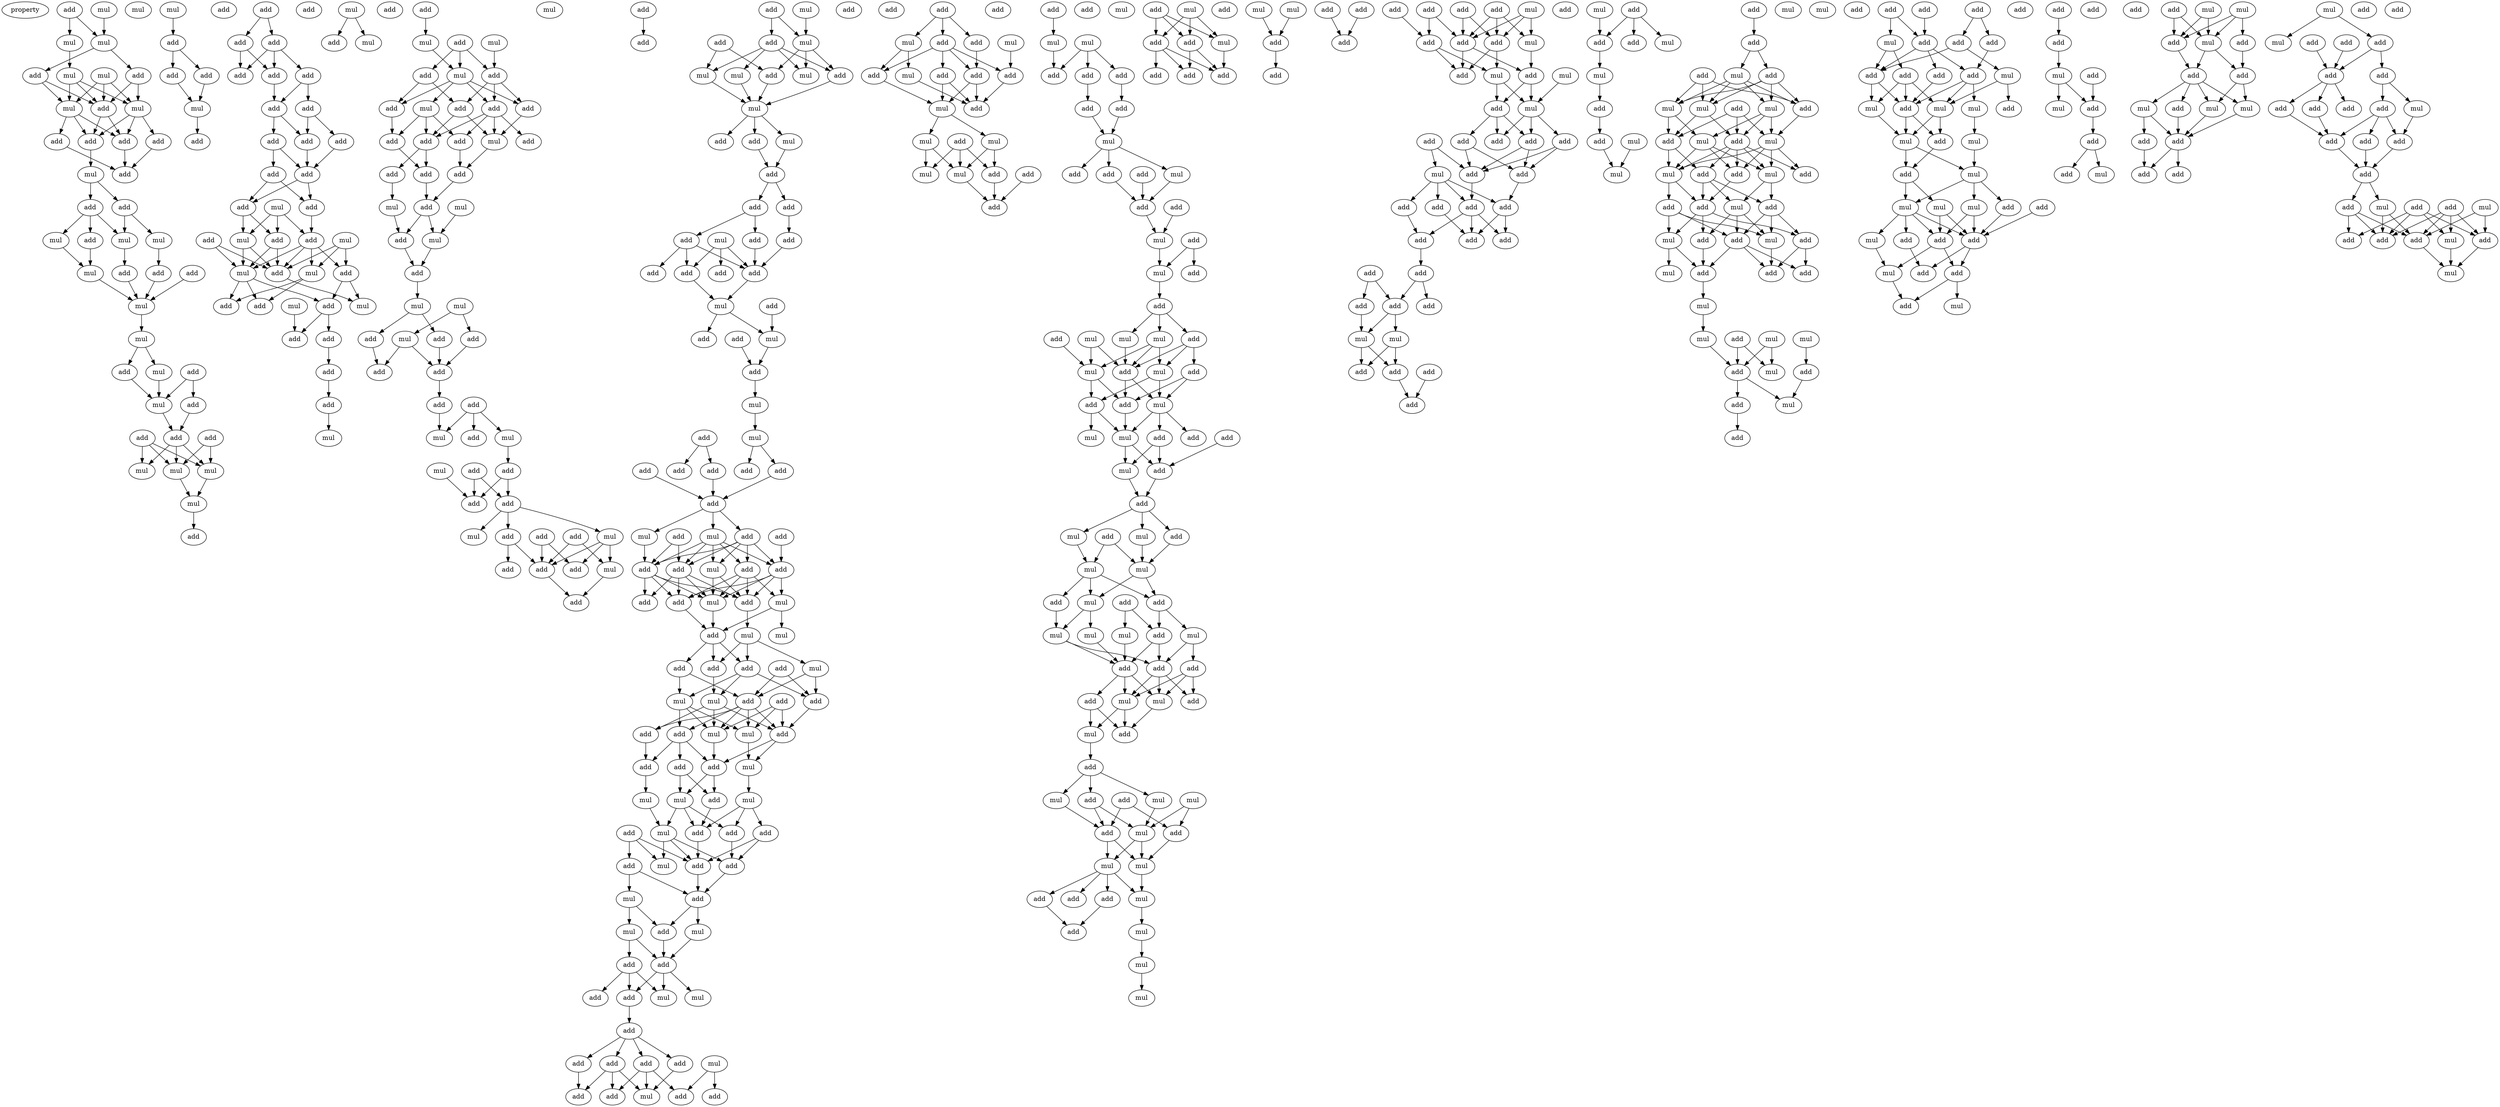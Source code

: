 digraph {
    node [fontcolor=black]
    property [mul=2,lf=1.5]
    0 [ label = mul ];
    1 [ label = add ];
    2 [ label = mul ];
    3 [ label = mul ];
    4 [ label = mul ];
    5 [ label = add ];
    6 [ label = add ];
    7 [ label = mul ];
    8 [ label = mul ];
    9 [ label = mul ];
    10 [ label = add ];
    11 [ label = add ];
    12 [ label = add ];
    13 [ label = add ];
    14 [ label = add ];
    15 [ label = add ];
    16 [ label = mul ];
    17 [ label = add ];
    18 [ label = add ];
    19 [ label = mul ];
    20 [ label = mul ];
    21 [ label = mul ];
    22 [ label = add ];
    23 [ label = mul ];
    24 [ label = add ];
    25 [ label = add ];
    26 [ label = add ];
    27 [ label = mul ];
    28 [ label = mul ];
    29 [ label = add ];
    30 [ label = add ];
    31 [ label = mul ];
    32 [ label = mul ];
    33 [ label = mul ];
    34 [ label = add ];
    35 [ label = add ];
    36 [ label = add ];
    37 [ label = add ];
    38 [ label = mul ];
    39 [ label = mul ];
    40 [ label = mul ];
    41 [ label = mul ];
    42 [ label = add ];
    43 [ label = mul ];
    44 [ label = add ];
    45 [ label = add ];
    46 [ label = add ];
    47 [ label = mul ];
    48 [ label = add ];
    49 [ label = add ];
    50 [ label = add ];
    51 [ label = add ];
    52 [ label = add ];
    53 [ label = add ];
    54 [ label = add ];
    55 [ label = add ];
    56 [ label = add ];
    57 [ label = add ];
    58 [ label = add ];
    59 [ label = add ];
    60 [ label = add ];
    61 [ label = add ];
    62 [ label = add ];
    63 [ label = add ];
    64 [ label = mul ];
    65 [ label = add ];
    66 [ label = add ];
    67 [ label = mul ];
    68 [ label = add ];
    69 [ label = add ];
    70 [ label = add ];
    71 [ label = mul ];
    72 [ label = add ];
    73 [ label = add ];
    74 [ label = mul ];
    75 [ label = mul ];
    76 [ label = add ];
    77 [ label = add ];
    78 [ label = mul ];
    79 [ label = add ];
    80 [ label = mul ];
    81 [ label = add ];
    82 [ label = add ];
    83 [ label = add ];
    84 [ label = mul ];
    85 [ label = add ];
    86 [ label = add ];
    87 [ label = add ];
    88 [ label = mul ];
    89 [ label = mul ];
    90 [ label = add ];
    91 [ label = add ];
    92 [ label = mul ];
    93 [ label = mul ];
    94 [ label = add ];
    95 [ label = add ];
    96 [ label = mul ];
    97 [ label = add ];
    98 [ label = add ];
    99 [ label = add ];
    100 [ label = add ];
    101 [ label = mul ];
    102 [ label = add ];
    103 [ label = add ];
    104 [ label = add ];
    105 [ label = add ];
    106 [ label = mul ];
    107 [ label = add ];
    108 [ label = add ];
    109 [ label = add ];
    110 [ label = add ];
    111 [ label = mul ];
    112 [ label = mul ];
    113 [ label = add ];
    114 [ label = mul ];
    115 [ label = add ];
    116 [ label = mul ];
    117 [ label = mul ];
    118 [ label = add ];
    119 [ label = add ];
    120 [ label = add ];
    121 [ label = mul ];
    122 [ label = add ];
    123 [ label = add ];
    124 [ label = add ];
    125 [ label = add ];
    126 [ label = mul ];
    127 [ label = mul ];
    128 [ label = add ];
    129 [ label = add ];
    130 [ label = mul ];
    131 [ label = add ];
    132 [ label = add ];
    133 [ label = add ];
    134 [ label = add ];
    135 [ label = add ];
    136 [ label = mul ];
    137 [ label = mul ];
    138 [ label = add ];
    139 [ label = add ];
    140 [ label = add ];
    141 [ label = mul ];
    142 [ label = mul ];
    143 [ label = add ];
    144 [ label = add ];
    145 [ label = add ];
    146 [ label = add ];
    147 [ label = mul ];
    148 [ label = add ];
    149 [ label = add ];
    150 [ label = add ];
    151 [ label = mul ];
    152 [ label = add ];
    153 [ label = add ];
    154 [ label = mul ];
    155 [ label = mul ];
    156 [ label = mul ];
    157 [ label = mul ];
    158 [ label = add ];
    159 [ label = add ];
    160 [ label = add ];
    161 [ label = add ];
    162 [ label = mul ];
    163 [ label = add ];
    164 [ label = add ];
    165 [ label = add ];
    166 [ label = add ];
    167 [ label = mul ];
    168 [ label = add ];
    169 [ label = add ];
    170 [ label = add ];
    171 [ label = add ];
    172 [ label = add ];
    173 [ label = add ];
    174 [ label = add ];
    175 [ label = mul ];
    176 [ label = add ];
    177 [ label = add ];
    178 [ label = mul ];
    179 [ label = add ];
    180 [ label = mul ];
    181 [ label = mul ];
    182 [ label = add ];
    183 [ label = add ];
    184 [ label = add ];
    185 [ label = add ];
    186 [ label = add ];
    187 [ label = add ];
    188 [ label = add ];
    189 [ label = mul ];
    190 [ label = add ];
    191 [ label = add ];
    192 [ label = mul ];
    193 [ label = add ];
    194 [ label = add ];
    195 [ label = add ];
    196 [ label = add ];
    197 [ label = add ];
    198 [ label = mul ];
    199 [ label = add ];
    200 [ label = add ];
    201 [ label = mul ];
    202 [ label = mul ];
    203 [ label = add ];
    204 [ label = mul ];
    205 [ label = mul ];
    206 [ label = add ];
    207 [ label = mul ];
    208 [ label = add ];
    209 [ label = add ];
    210 [ label = add ];
    211 [ label = add ];
    212 [ label = add ];
    213 [ label = mul ];
    214 [ label = add ];
    215 [ label = add ];
    216 [ label = mul ];
    217 [ label = mul ];
    218 [ label = add ];
    219 [ label = add ];
    220 [ label = add ];
    221 [ label = mul ];
    222 [ label = add ];
    223 [ label = add ];
    224 [ label = add ];
    225 [ label = mul ];
    226 [ label = add ];
    227 [ label = mul ];
    228 [ label = mul ];
    229 [ label = mul ];
    230 [ label = mul ];
    231 [ label = add ];
    232 [ label = add ];
    233 [ label = add ];
    234 [ label = add ];
    235 [ label = mul ];
    236 [ label = add ];
    237 [ label = add ];
    238 [ label = add ];
    239 [ label = mul ];
    240 [ label = add ];
    241 [ label = mul ];
    242 [ label = add ];
    243 [ label = mul ];
    244 [ label = add ];
    245 [ label = add ];
    246 [ label = mul ];
    247 [ label = add ];
    248 [ label = add ];
    249 [ label = mul ];
    250 [ label = add ];
    251 [ label = add ];
    252 [ label = mul ];
    253 [ label = add ];
    254 [ label = add ];
    255 [ label = add ];
    256 [ label = add ];
    257 [ label = add ];
    258 [ label = mul ];
    259 [ label = add ];
    260 [ label = add ];
    261 [ label = add ];
    262 [ label = add ];
    263 [ label = add ];
    264 [ label = mul ];
    265 [ label = mul ];
    266 [ label = add ];
    267 [ label = add ];
    268 [ label = add ];
    269 [ label = add ];
    270 [ label = mul ];
    271 [ label = mul ];
    272 [ label = add ];
    273 [ label = add ];
    274 [ label = mul ];
    275 [ label = mul ];
    276 [ label = mul ];
    277 [ label = mul ];
    278 [ label = add ];
    279 [ label = add ];
    280 [ label = add ];
    281 [ label = add ];
    282 [ label = add ];
    283 [ label = mul ];
    284 [ label = mul ];
    285 [ label = add ];
    286 [ label = add ];
    287 [ label = add ];
    288 [ label = add ];
    289 [ label = add ];
    290 [ label = mul ];
    291 [ label = mul ];
    292 [ label = add ];
    293 [ label = add ];
    294 [ label = add ];
    295 [ label = add ];
    296 [ label = add ];
    297 [ label = add ];
    298 [ label = mul ];
    299 [ label = add ];
    300 [ label = mul ];
    301 [ label = add ];
    302 [ label = add ];
    303 [ label = add ];
    304 [ label = mul ];
    305 [ label = mul ];
    306 [ label = add ];
    307 [ label = mul ];
    308 [ label = mul ];
    309 [ label = mul ];
    310 [ label = add ];
    311 [ label = add ];
    312 [ label = add ];
    313 [ label = mul ];
    314 [ label = add ];
    315 [ label = mul ];
    316 [ label = add ];
    317 [ label = add ];
    318 [ label = mul ];
    319 [ label = add ];
    320 [ label = mul ];
    321 [ label = add ];
    322 [ label = add ];
    323 [ label = mul ];
    324 [ label = mul ];
    325 [ label = add ];
    326 [ label = add ];
    327 [ label = mul ];
    328 [ label = mul ];
    329 [ label = mul ];
    330 [ label = add ];
    331 [ label = mul ];
    332 [ label = add ];
    333 [ label = add ];
    334 [ label = mul ];
    335 [ label = add ];
    336 [ label = mul ];
    337 [ label = mul ];
    338 [ label = mul ];
    339 [ label = add ];
    340 [ label = add ];
    341 [ label = add ];
    342 [ label = add ];
    343 [ label = mul ];
    344 [ label = add ];
    345 [ label = mul ];
    346 [ label = mul ];
    347 [ label = add ];
    348 [ label = add ];
    349 [ label = mul ];
    350 [ label = add ];
    351 [ label = mul ];
    352 [ label = add ];
    353 [ label = mul ];
    354 [ label = add ];
    355 [ label = add ];
    356 [ label = mul ];
    357 [ label = mul ];
    358 [ label = mul ];
    359 [ label = add ];
    360 [ label = mul ];
    361 [ label = add ];
    362 [ label = add ];
    363 [ label = mul ];
    364 [ label = add ];
    365 [ label = mul ];
    366 [ label = mul ];
    367 [ label = add ];
    368 [ label = mul ];
    369 [ label = add ];
    370 [ label = add ];
    371 [ label = mul ];
    372 [ label = add ];
    373 [ label = add ];
    374 [ label = add ];
    375 [ label = add ];
    376 [ label = mul ];
    377 [ label = add ];
    378 [ label = mul ];
    379 [ label = add ];
    380 [ label = add ];
    381 [ label = add ];
    382 [ label = add ];
    383 [ label = add ];
    384 [ label = add ];
    385 [ label = mul ];
    386 [ label = add ];
    387 [ label = add ];
    388 [ label = add ];
    389 [ label = mul ];
    390 [ label = add ];
    391 [ label = add ];
    392 [ label = mul ];
    393 [ label = add ];
    394 [ label = mul ];
    395 [ label = add ];
    396 [ label = add ];
    397 [ label = mul ];
    398 [ label = add ];
    399 [ label = add ];
    400 [ label = add ];
    401 [ label = add ];
    402 [ label = add ];
    403 [ label = mul ];
    404 [ label = add ];
    405 [ label = add ];
    406 [ label = add ];
    407 [ label = add ];
    408 [ label = add ];
    409 [ label = add ];
    410 [ label = add ];
    411 [ label = add ];
    412 [ label = add ];
    413 [ label = add ];
    414 [ label = add ];
    415 [ label = add ];
    416 [ label = add ];
    417 [ label = add ];
    418 [ label = mul ];
    419 [ label = mul ];
    420 [ label = add ];
    421 [ label = add ];
    422 [ label = add ];
    423 [ label = add ];
    424 [ label = add ];
    425 [ label = add ];
    426 [ label = mul ];
    427 [ label = add ];
    428 [ label = add ];
    429 [ label = mul ];
    430 [ label = mul ];
    431 [ label = add ];
    432 [ label = mul ];
    433 [ label = add ];
    434 [ label = mul ];
    435 [ label = add ];
    436 [ label = mul ];
    437 [ label = mul ];
    438 [ label = add ];
    439 [ label = add ];
    440 [ label = add ];
    441 [ label = mul ];
    442 [ label = mul ];
    443 [ label = mul ];
    444 [ label = add ];
    445 [ label = add ];
    446 [ label = mul ];
    447 [ label = mul ];
    448 [ label = add ];
    449 [ label = mul ];
    450 [ label = add ];
    451 [ label = add ];
    452 [ label = mul ];
    453 [ label = add ];
    454 [ label = mul ];
    455 [ label = add ];
    456 [ label = mul ];
    457 [ label = add ];
    458 [ label = add ];
    459 [ label = add ];
    460 [ label = add ];
    461 [ label = mul ];
    462 [ label = add ];
    463 [ label = mul ];
    464 [ label = add ];
    465 [ label = add ];
    466 [ label = add ];
    467 [ label = mul ];
    468 [ label = add ];
    469 [ label = add ];
    470 [ label = mul ];
    471 [ label = add ];
    472 [ label = mul ];
    473 [ label = mul ];
    474 [ label = mul ];
    475 [ label = add ];
    476 [ label = mul ];
    477 [ label = add ];
    478 [ label = add ];
    479 [ label = mul ];
    480 [ label = add ];
    481 [ label = add ];
    482 [ label = add ];
    483 [ label = add ];
    484 [ label = add ];
    485 [ label = add ];
    486 [ label = add ];
    487 [ label = mul ];
    488 [ label = add ];
    489 [ label = add ];
    490 [ label = add ];
    491 [ label = add ];
    492 [ label = mul ];
    493 [ label = add ];
    494 [ label = mul ];
    495 [ label = mul ];
    496 [ label = mul ];
    497 [ label = add ];
    498 [ label = add ];
    499 [ label = mul ];
    500 [ label = mul ];
    501 [ label = add ];
    502 [ label = mul ];
    503 [ label = mul ];
    504 [ label = add ];
    505 [ label = add ];
    506 [ label = mul ];
    507 [ label = mul ];
    508 [ label = add ];
    509 [ label = add ];
    510 [ label = add ];
    511 [ label = mul ];
    512 [ label = add ];
    513 [ label = add ];
    514 [ label = add ];
    515 [ label = mul ];
    516 [ label = mul ];
    517 [ label = add ];
    518 [ label = add ];
    519 [ label = add ];
    520 [ label = mul ];
    521 [ label = add ];
    522 [ label = add ];
    523 [ label = mul ];
    524 [ label = add ];
    525 [ label = add ];
    526 [ label = add ];
    527 [ label = mul ];
    528 [ label = add ];
    529 [ label = mul ];
    530 [ label = add ];
    531 [ label = mul ];
    532 [ label = add ];
    533 [ label = add ];
    534 [ label = mul ];
    535 [ label = add ];
    536 [ label = add ];
    537 [ label = add ];
    538 [ label = mul ];
    539 [ label = mul ];
    540 [ label = mul ];
    541 [ label = add ];
    542 [ label = add ];
    543 [ label = add ];
    544 [ label = add ];
    545 [ label = mul ];
    546 [ label = add ];
    547 [ label = mul ];
    548 [ label = add ];
    549 [ label = add ];
    550 [ label = add ];
    551 [ label = add ];
    552 [ label = add ];
    553 [ label = mul ];
    554 [ label = add ];
    555 [ label = add ];
    556 [ label = add ];
    557 [ label = add ];
    558 [ label = add ];
    559 [ label = add ];
    560 [ label = add ];
    561 [ label = add ];
    562 [ label = add ];
    563 [ label = add ];
    564 [ label = mul ];
    565 [ label = add ];
    566 [ label = mul ];
    567 [ label = add ];
    568 [ label = add ];
    569 [ label = mul ];
    570 [ label = add ];
    571 [ label = add ];
    572 [ label = mul ];
    573 [ label = add ];
    0 -> 2 [ name = 0 ];
    1 -> 2 [ name = 1 ];
    1 -> 3 [ name = 2 ];
    2 -> 5 [ name = 3 ];
    2 -> 6 [ name = 4 ];
    3 -> 4 [ name = 5 ];
    4 -> 8 [ name = 6 ];
    4 -> 9 [ name = 7 ];
    4 -> 10 [ name = 8 ];
    5 -> 8 [ name = 9 ];
    5 -> 10 [ name = 10 ];
    6 -> 9 [ name = 11 ];
    6 -> 10 [ name = 12 ];
    7 -> 8 [ name = 13 ];
    7 -> 9 [ name = 14 ];
    7 -> 10 [ name = 15 ];
    8 -> 11 [ name = 16 ];
    8 -> 12 [ name = 17 ];
    8 -> 13 [ name = 18 ];
    9 -> 11 [ name = 19 ];
    9 -> 13 [ name = 20 ];
    9 -> 14 [ name = 21 ];
    10 -> 11 [ name = 22 ];
    10 -> 13 [ name = 23 ];
    11 -> 16 [ name = 24 ];
    12 -> 15 [ name = 25 ];
    13 -> 15 [ name = 26 ];
    14 -> 15 [ name = 27 ];
    16 -> 17 [ name = 28 ];
    16 -> 18 [ name = 29 ];
    17 -> 19 [ name = 30 ];
    17 -> 21 [ name = 31 ];
    18 -> 20 [ name = 32 ];
    18 -> 21 [ name = 33 ];
    18 -> 22 [ name = 34 ];
    19 -> 25 [ name = 35 ];
    20 -> 23 [ name = 36 ];
    21 -> 24 [ name = 37 ];
    22 -> 23 [ name = 38 ];
    23 -> 27 [ name = 39 ];
    24 -> 27 [ name = 40 ];
    25 -> 27 [ name = 41 ];
    26 -> 27 [ name = 42 ];
    27 -> 28 [ name = 43 ];
    28 -> 29 [ name = 44 ];
    28 -> 32 [ name = 45 ];
    29 -> 33 [ name = 46 ];
    30 -> 33 [ name = 47 ];
    30 -> 34 [ name = 48 ];
    32 -> 33 [ name = 49 ];
    33 -> 35 [ name = 50 ];
    34 -> 35 [ name = 51 ];
    35 -> 38 [ name = 52 ];
    35 -> 39 [ name = 53 ];
    35 -> 40 [ name = 54 ];
    36 -> 39 [ name = 55 ];
    36 -> 40 [ name = 56 ];
    37 -> 38 [ name = 57 ];
    37 -> 39 [ name = 58 ];
    37 -> 40 [ name = 59 ];
    39 -> 41 [ name = 60 ];
    40 -> 41 [ name = 61 ];
    41 -> 42 [ name = 62 ];
    43 -> 44 [ name = 63 ];
    44 -> 45 [ name = 64 ];
    44 -> 46 [ name = 65 ];
    45 -> 47 [ name = 66 ];
    46 -> 47 [ name = 67 ];
    47 -> 49 [ name = 68 ];
    50 -> 51 [ name = 69 ];
    50 -> 52 [ name = 70 ];
    51 -> 54 [ name = 71 ];
    51 -> 55 [ name = 72 ];
    52 -> 53 [ name = 73 ];
    52 -> 54 [ name = 74 ];
    52 -> 55 [ name = 75 ];
    53 -> 56 [ name = 76 ];
    53 -> 57 [ name = 77 ];
    55 -> 57 [ name = 78 ];
    56 -> 59 [ name = 79 ];
    56 -> 60 [ name = 80 ];
    57 -> 58 [ name = 81 ];
    57 -> 60 [ name = 82 ];
    58 -> 61 [ name = 83 ];
    58 -> 62 [ name = 84 ];
    59 -> 61 [ name = 85 ];
    60 -> 61 [ name = 86 ];
    61 -> 65 [ name = 87 ];
    61 -> 66 [ name = 88 ];
    62 -> 65 [ name = 89 ];
    62 -> 66 [ name = 90 ];
    64 -> 69 [ name = 91 ];
    64 -> 70 [ name = 92 ];
    64 -> 71 [ name = 93 ];
    65 -> 70 [ name = 94 ];
    65 -> 71 [ name = 95 ];
    66 -> 69 [ name = 96 ];
    67 -> 72 [ name = 97 ];
    67 -> 73 [ name = 98 ];
    67 -> 74 [ name = 99 ];
    68 -> 73 [ name = 100 ];
    68 -> 75 [ name = 101 ];
    69 -> 72 [ name = 102 ];
    69 -> 73 [ name = 103 ];
    69 -> 74 [ name = 104 ];
    69 -> 75 [ name = 105 ];
    70 -> 73 [ name = 106 ];
    70 -> 75 [ name = 107 ];
    71 -> 73 [ name = 108 ];
    71 -> 75 [ name = 109 ];
    72 -> 78 [ name = 110 ];
    72 -> 79 [ name = 111 ];
    73 -> 78 [ name = 112 ];
    74 -> 76 [ name = 113 ];
    74 -> 77 [ name = 114 ];
    75 -> 76 [ name = 115 ];
    75 -> 77 [ name = 116 ];
    75 -> 79 [ name = 117 ];
    79 -> 81 [ name = 118 ];
    79 -> 82 [ name = 119 ];
    80 -> 82 [ name = 120 ];
    81 -> 83 [ name = 121 ];
    83 -> 85 [ name = 122 ];
    84 -> 86 [ name = 123 ];
    84 -> 89 [ name = 124 ];
    85 -> 88 [ name = 125 ];
    90 -> 93 [ name = 126 ];
    91 -> 94 [ name = 127 ];
    91 -> 95 [ name = 128 ];
    91 -> 96 [ name = 129 ];
    92 -> 95 [ name = 130 ];
    93 -> 96 [ name = 131 ];
    94 -> 99 [ name = 132 ];
    94 -> 100 [ name = 133 ];
    95 -> 97 [ name = 134 ];
    95 -> 98 [ name = 135 ];
    95 -> 100 [ name = 136 ];
    96 -> 97 [ name = 137 ];
    96 -> 98 [ name = 138 ];
    96 -> 99 [ name = 139 ];
    96 -> 101 [ name = 140 ];
    97 -> 102 [ name = 141 ];
    97 -> 104 [ name = 142 ];
    97 -> 105 [ name = 143 ];
    97 -> 106 [ name = 144 ];
    98 -> 106 [ name = 145 ];
    99 -> 103 [ name = 146 ];
    100 -> 104 [ name = 147 ];
    100 -> 106 [ name = 148 ];
    101 -> 103 [ name = 149 ];
    101 -> 104 [ name = 150 ];
    101 -> 105 [ name = 151 ];
    103 -> 107 [ name = 152 ];
    104 -> 107 [ name = 153 ];
    104 -> 108 [ name = 154 ];
    105 -> 109 [ name = 155 ];
    106 -> 109 [ name = 156 ];
    107 -> 110 [ name = 157 ];
    108 -> 112 [ name = 158 ];
    109 -> 110 [ name = 159 ];
    110 -> 113 [ name = 160 ];
    110 -> 114 [ name = 161 ];
    111 -> 114 [ name = 162 ];
    112 -> 113 [ name = 163 ];
    113 -> 115 [ name = 164 ];
    114 -> 115 [ name = 165 ];
    115 -> 116 [ name = 166 ];
    116 -> 119 [ name = 167 ];
    116 -> 120 [ name = 168 ];
    117 -> 118 [ name = 169 ];
    117 -> 121 [ name = 170 ];
    118 -> 122 [ name = 171 ];
    119 -> 123 [ name = 172 ];
    120 -> 122 [ name = 173 ];
    121 -> 122 [ name = 174 ];
    121 -> 123 [ name = 175 ];
    122 -> 125 [ name = 176 ];
    124 -> 126 [ name = 177 ];
    124 -> 127 [ name = 178 ];
    124 -> 128 [ name = 179 ];
    125 -> 126 [ name = 180 ];
    127 -> 131 [ name = 181 ];
    129 -> 132 [ name = 182 ];
    129 -> 133 [ name = 183 ];
    130 -> 132 [ name = 184 ];
    131 -> 132 [ name = 185 ];
    131 -> 133 [ name = 186 ];
    133 -> 136 [ name = 187 ];
    133 -> 137 [ name = 188 ];
    133 -> 138 [ name = 189 ];
    134 -> 140 [ name = 190 ];
    134 -> 143 [ name = 191 ];
    135 -> 142 [ name = 192 ];
    135 -> 143 [ name = 193 ];
    136 -> 140 [ name = 194 ];
    136 -> 142 [ name = 195 ];
    136 -> 143 [ name = 196 ];
    138 -> 139 [ name = 197 ];
    138 -> 143 [ name = 198 ];
    142 -> 144 [ name = 199 ];
    143 -> 144 [ name = 200 ];
    145 -> 146 [ name = 201 ];
    147 -> 151 [ name = 202 ];
    148 -> 149 [ name = 203 ];
    148 -> 151 [ name = 204 ];
    149 -> 152 [ name = 205 ];
    149 -> 154 [ name = 206 ];
    149 -> 155 [ name = 207 ];
    149 -> 156 [ name = 208 ];
    150 -> 153 [ name = 209 ];
    150 -> 155 [ name = 210 ];
    151 -> 152 [ name = 211 ];
    151 -> 153 [ name = 212 ];
    151 -> 156 [ name = 213 ];
    152 -> 157 [ name = 214 ];
    153 -> 157 [ name = 215 ];
    154 -> 157 [ name = 216 ];
    155 -> 157 [ name = 217 ];
    157 -> 158 [ name = 218 ];
    157 -> 160 [ name = 219 ];
    157 -> 162 [ name = 220 ];
    160 -> 163 [ name = 221 ];
    162 -> 163 [ name = 222 ];
    163 -> 164 [ name = 223 ];
    163 -> 165 [ name = 224 ];
    164 -> 166 [ name = 225 ];
    164 -> 169 [ name = 226 ];
    165 -> 168 [ name = 227 ];
    166 -> 170 [ name = 228 ];
    166 -> 171 [ name = 229 ];
    166 -> 173 [ name = 230 ];
    167 -> 171 [ name = 231 ];
    167 -> 172 [ name = 232 ];
    167 -> 173 [ name = 233 ];
    168 -> 171 [ name = 234 ];
    169 -> 171 [ name = 235 ];
    171 -> 175 [ name = 236 ];
    173 -> 175 [ name = 237 ];
    174 -> 178 [ name = 238 ];
    175 -> 176 [ name = 239 ];
    175 -> 178 [ name = 240 ];
    177 -> 179 [ name = 241 ];
    178 -> 179 [ name = 242 ];
    179 -> 180 [ name = 243 ];
    180 -> 181 [ name = 244 ];
    181 -> 184 [ name = 245 ];
    181 -> 187 [ name = 246 ];
    182 -> 183 [ name = 247 ];
    182 -> 185 [ name = 248 ];
    183 -> 188 [ name = 249 ];
    184 -> 188 [ name = 250 ];
    186 -> 188 [ name = 251 ];
    188 -> 189 [ name = 252 ];
    188 -> 192 [ name = 253 ];
    188 -> 193 [ name = 254 ];
    189 -> 197 [ name = 255 ];
    190 -> 194 [ name = 256 ];
    191 -> 195 [ name = 257 ];
    191 -> 197 [ name = 258 ];
    192 -> 194 [ name = 259 ];
    192 -> 195 [ name = 260 ];
    192 -> 196 [ name = 261 ];
    192 -> 197 [ name = 262 ];
    192 -> 198 [ name = 263 ];
    193 -> 194 [ name = 264 ];
    193 -> 195 [ name = 265 ];
    193 -> 196 [ name = 266 ];
    193 -> 197 [ name = 267 ];
    193 -> 198 [ name = 268 ];
    194 -> 199 [ name = 269 ];
    194 -> 200 [ name = 270 ];
    194 -> 201 [ name = 271 ];
    194 -> 202 [ name = 272 ];
    195 -> 199 [ name = 273 ];
    195 -> 200 [ name = 274 ];
    195 -> 201 [ name = 275 ];
    195 -> 203 [ name = 276 ];
    196 -> 199 [ name = 277 ];
    196 -> 200 [ name = 278 ];
    196 -> 201 [ name = 279 ];
    196 -> 202 [ name = 280 ];
    197 -> 199 [ name = 281 ];
    197 -> 200 [ name = 282 ];
    197 -> 201 [ name = 283 ];
    197 -> 203 [ name = 284 ];
    198 -> 199 [ name = 285 ];
    198 -> 201 [ name = 286 ];
    199 -> 204 [ name = 287 ];
    200 -> 206 [ name = 288 ];
    201 -> 206 [ name = 289 ];
    202 -> 205 [ name = 290 ];
    202 -> 206 [ name = 291 ];
    204 -> 207 [ name = 292 ];
    204 -> 208 [ name = 293 ];
    204 -> 211 [ name = 294 ];
    206 -> 208 [ name = 295 ];
    206 -> 210 [ name = 296 ];
    206 -> 211 [ name = 297 ];
    207 -> 214 [ name = 298 ];
    207 -> 215 [ name = 299 ];
    208 -> 216 [ name = 300 ];
    209 -> 214 [ name = 301 ];
    209 -> 215 [ name = 302 ];
    210 -> 213 [ name = 303 ];
    210 -> 214 [ name = 304 ];
    211 -> 213 [ name = 305 ];
    211 -> 215 [ name = 306 ];
    211 -> 216 [ name = 307 ];
    212 -> 217 [ name = 308 ];
    212 -> 219 [ name = 309 ];
    212 -> 221 [ name = 310 ];
    213 -> 217 [ name = 311 ];
    213 -> 220 [ name = 312 ];
    213 -> 221 [ name = 313 ];
    214 -> 217 [ name = 314 ];
    214 -> 218 [ name = 315 ];
    214 -> 219 [ name = 316 ];
    214 -> 220 [ name = 317 ];
    214 -> 221 [ name = 318 ];
    215 -> 219 [ name = 319 ];
    216 -> 217 [ name = 320 ];
    216 -> 218 [ name = 321 ];
    216 -> 219 [ name = 322 ];
    217 -> 224 [ name = 323 ];
    218 -> 222 [ name = 324 ];
    219 -> 224 [ name = 325 ];
    219 -> 225 [ name = 326 ];
    220 -> 222 [ name = 327 ];
    220 -> 223 [ name = 328 ];
    220 -> 224 [ name = 329 ];
    221 -> 225 [ name = 330 ];
    222 -> 229 [ name = 331 ];
    223 -> 226 [ name = 332 ];
    223 -> 228 [ name = 333 ];
    224 -> 226 [ name = 334 ];
    224 -> 228 [ name = 335 ];
    225 -> 227 [ name = 336 ];
    226 -> 233 [ name = 337 ];
    227 -> 232 [ name = 338 ];
    227 -> 233 [ name = 339 ];
    227 -> 234 [ name = 340 ];
    228 -> 230 [ name = 341 ];
    228 -> 232 [ name = 342 ];
    228 -> 233 [ name = 343 ];
    229 -> 230 [ name = 344 ];
    230 -> 235 [ name = 345 ];
    230 -> 237 [ name = 346 ];
    230 -> 238 [ name = 347 ];
    231 -> 235 [ name = 348 ];
    231 -> 236 [ name = 349 ];
    231 -> 238 [ name = 350 ];
    232 -> 237 [ name = 351 ];
    233 -> 238 [ name = 352 ];
    234 -> 237 [ name = 353 ];
    234 -> 238 [ name = 354 ];
    236 -> 239 [ name = 355 ];
    236 -> 240 [ name = 356 ];
    237 -> 240 [ name = 357 ];
    238 -> 240 [ name = 358 ];
    239 -> 241 [ name = 359 ];
    239 -> 242 [ name = 360 ];
    240 -> 242 [ name = 361 ];
    240 -> 243 [ name = 362 ];
    241 -> 244 [ name = 363 ];
    241 -> 245 [ name = 364 ];
    242 -> 245 [ name = 365 ];
    243 -> 245 [ name = 366 ];
    244 -> 247 [ name = 367 ];
    244 -> 248 [ name = 368 ];
    244 -> 249 [ name = 369 ];
    245 -> 246 [ name = 370 ];
    245 -> 247 [ name = 371 ];
    245 -> 249 [ name = 372 ];
    247 -> 250 [ name = 373 ];
    250 -> 251 [ name = 374 ];
    250 -> 253 [ name = 375 ];
    250 -> 254 [ name = 376 ];
    250 -> 255 [ name = 377 ];
    251 -> 258 [ name = 378 ];
    252 -> 256 [ name = 379 ];
    252 -> 257 [ name = 380 ];
    253 -> 260 [ name = 381 ];
    254 -> 256 [ name = 382 ];
    254 -> 258 [ name = 383 ];
    254 -> 259 [ name = 384 ];
    255 -> 258 [ name = 385 ];
    255 -> 259 [ name = 386 ];
    255 -> 260 [ name = 387 ];
    261 -> 262 [ name = 388 ];
    261 -> 263 [ name = 389 ];
    261 -> 264 [ name = 390 ];
    262 -> 269 [ name = 391 ];
    263 -> 266 [ name = 392 ];
    263 -> 267 [ name = 393 ];
    263 -> 268 [ name = 394 ];
    263 -> 269 [ name = 395 ];
    264 -> 267 [ name = 396 ];
    264 -> 270 [ name = 397 ];
    265 -> 268 [ name = 398 ];
    266 -> 271 [ name = 399 ];
    266 -> 272 [ name = 400 ];
    267 -> 271 [ name = 401 ];
    268 -> 272 [ name = 402 ];
    269 -> 271 [ name = 403 ];
    269 -> 272 [ name = 404 ];
    270 -> 272 [ name = 405 ];
    271 -> 274 [ name = 406 ];
    271 -> 275 [ name = 407 ];
    273 -> 276 [ name = 408 ];
    273 -> 277 [ name = 409 ];
    273 -> 278 [ name = 410 ];
    274 -> 276 [ name = 411 ];
    274 -> 277 [ name = 412 ];
    275 -> 276 [ name = 413 ];
    275 -> 278 [ name = 414 ];
    276 -> 281 [ name = 415 ];
    278 -> 281 [ name = 416 ];
    279 -> 281 [ name = 417 ];
    282 -> 284 [ name = 418 ];
    283 -> 285 [ name = 419 ];
    283 -> 286 [ name = 420 ];
    283 -> 287 [ name = 421 ];
    284 -> 287 [ name = 422 ];
    285 -> 288 [ name = 423 ];
    286 -> 289 [ name = 424 ];
    288 -> 290 [ name = 425 ];
    289 -> 290 [ name = 426 ];
    290 -> 291 [ name = 427 ];
    290 -> 293 [ name = 428 ];
    290 -> 294 [ name = 429 ];
    291 -> 295 [ name = 430 ];
    292 -> 295 [ name = 431 ];
    293 -> 295 [ name = 432 ];
    295 -> 298 [ name = 433 ];
    297 -> 298 [ name = 434 ];
    298 -> 300 [ name = 435 ];
    299 -> 300 [ name = 436 ];
    299 -> 301 [ name = 437 ];
    300 -> 302 [ name = 438 ];
    302 -> 303 [ name = 439 ];
    302 -> 304 [ name = 440 ];
    302 -> 307 [ name = 441 ];
    303 -> 309 [ name = 442 ];
    303 -> 310 [ name = 443 ];
    303 -> 311 [ name = 444 ];
    304 -> 308 [ name = 445 ];
    304 -> 309 [ name = 446 ];
    304 -> 310 [ name = 447 ];
    305 -> 308 [ name = 448 ];
    305 -> 310 [ name = 449 ];
    306 -> 308 [ name = 450 ];
    307 -> 310 [ name = 451 ];
    308 -> 312 [ name = 452 ];
    308 -> 314 [ name = 453 ];
    309 -> 312 [ name = 454 ];
    309 -> 313 [ name = 455 ];
    310 -> 313 [ name = 456 ];
    310 -> 314 [ name = 457 ];
    311 -> 313 [ name = 458 ];
    311 -> 314 [ name = 459 ];
    312 -> 315 [ name = 460 ];
    312 -> 318 [ name = 461 ];
    313 -> 317 [ name = 462 ];
    313 -> 318 [ name = 463 ];
    313 -> 319 [ name = 464 ];
    314 -> 318 [ name = 465 ];
    316 -> 321 [ name = 466 ];
    318 -> 320 [ name = 467 ];
    318 -> 321 [ name = 468 ];
    319 -> 320 [ name = 469 ];
    319 -> 321 [ name = 470 ];
    320 -> 322 [ name = 471 ];
    321 -> 322 [ name = 472 ];
    322 -> 324 [ name = 473 ];
    322 -> 325 [ name = 474 ];
    322 -> 327 [ name = 475 ];
    324 -> 328 [ name = 476 ];
    325 -> 328 [ name = 477 ];
    326 -> 328 [ name = 478 ];
    326 -> 329 [ name = 479 ];
    327 -> 329 [ name = 480 ];
    328 -> 331 [ name = 481 ];
    328 -> 333 [ name = 482 ];
    329 -> 331 [ name = 483 ];
    329 -> 332 [ name = 484 ];
    329 -> 333 [ name = 485 ];
    330 -> 335 [ name = 486 ];
    330 -> 337 [ name = 487 ];
    331 -> 334 [ name = 488 ];
    331 -> 338 [ name = 489 ];
    332 -> 334 [ name = 490 ];
    333 -> 335 [ name = 491 ];
    333 -> 336 [ name = 492 ];
    334 -> 339 [ name = 493 ];
    334 -> 341 [ name = 494 ];
    335 -> 339 [ name = 495 ];
    335 -> 341 [ name = 496 ];
    336 -> 340 [ name = 497 ];
    336 -> 341 [ name = 498 ];
    337 -> 339 [ name = 499 ];
    338 -> 339 [ name = 500 ];
    339 -> 342 [ name = 501 ];
    339 -> 343 [ name = 502 ];
    339 -> 345 [ name = 503 ];
    340 -> 343 [ name = 504 ];
    340 -> 344 [ name = 505 ];
    340 -> 345 [ name = 506 ];
    341 -> 343 [ name = 507 ];
    341 -> 344 [ name = 508 ];
    341 -> 345 [ name = 509 ];
    342 -> 346 [ name = 510 ];
    342 -> 347 [ name = 511 ];
    343 -> 346 [ name = 512 ];
    343 -> 347 [ name = 513 ];
    345 -> 347 [ name = 514 ];
    346 -> 348 [ name = 515 ];
    348 -> 349 [ name = 516 ];
    348 -> 351 [ name = 517 ];
    348 -> 352 [ name = 518 ];
    349 -> 356 [ name = 519 ];
    350 -> 354 [ name = 520 ];
    350 -> 355 [ name = 521 ];
    351 -> 355 [ name = 522 ];
    352 -> 355 [ name = 523 ];
    352 -> 356 [ name = 524 ];
    353 -> 354 [ name = 525 ];
    353 -> 356 [ name = 526 ];
    354 -> 358 [ name = 527 ];
    355 -> 357 [ name = 528 ];
    355 -> 358 [ name = 529 ];
    356 -> 357 [ name = 530 ];
    356 -> 358 [ name = 531 ];
    357 -> 359 [ name = 532 ];
    357 -> 360 [ name = 533 ];
    357 -> 361 [ name = 534 ];
    357 -> 362 [ name = 535 ];
    358 -> 360 [ name = 536 ];
    360 -> 363 [ name = 537 ];
    361 -> 364 [ name = 538 ];
    362 -> 364 [ name = 539 ];
    363 -> 365 [ name = 540 ];
    365 -> 366 [ name = 541 ];
    367 -> 369 [ name = 542 ];
    367 -> 370 [ name = 543 ];
    367 -> 371 [ name = 544 ];
    368 -> 369 [ name = 545 ];
    368 -> 370 [ name = 546 ];
    368 -> 371 [ name = 547 ];
    369 -> 372 [ name = 548 ];
    369 -> 373 [ name = 549 ];
    369 -> 374 [ name = 550 ];
    370 -> 373 [ name = 551 ];
    370 -> 374 [ name = 552 ];
    371 -> 374 [ name = 553 ];
    376 -> 380 [ name = 554 ];
    377 -> 381 [ name = 555 ];
    378 -> 380 [ name = 556 ];
    379 -> 381 [ name = 557 ];
    380 -> 382 [ name = 558 ];
    383 -> 388 [ name = 559 ];
    383 -> 389 [ name = 560 ];
    383 -> 391 [ name = 561 ];
    384 -> 388 [ name = 562 ];
    384 -> 391 [ name = 563 ];
    385 -> 388 [ name = 564 ];
    385 -> 389 [ name = 565 ];
    385 -> 391 [ name = 566 ];
    386 -> 390 [ name = 567 ];
    386 -> 391 [ name = 568 ];
    387 -> 390 [ name = 569 ];
    388 -> 393 [ name = 570 ];
    388 -> 394 [ name = 571 ];
    389 -> 395 [ name = 572 ];
    390 -> 393 [ name = 573 ];
    390 -> 394 [ name = 574 ];
    391 -> 393 [ name = 575 ];
    391 -> 395 [ name = 576 ];
    392 -> 397 [ name = 577 ];
    394 -> 396 [ name = 578 ];
    394 -> 397 [ name = 579 ];
    395 -> 396 [ name = 580 ];
    395 -> 397 [ name = 581 ];
    396 -> 398 [ name = 582 ];
    396 -> 400 [ name = 583 ];
    396 -> 401 [ name = 584 ];
    397 -> 399 [ name = 585 ];
    397 -> 400 [ name = 586 ];
    397 -> 401 [ name = 587 ];
    398 -> 404 [ name = 588 ];
    398 -> 405 [ name = 589 ];
    399 -> 404 [ name = 590 ];
    399 -> 405 [ name = 591 ];
    400 -> 404 [ name = 592 ];
    400 -> 405 [ name = 593 ];
    402 -> 403 [ name = 594 ];
    402 -> 404 [ name = 595 ];
    403 -> 406 [ name = 596 ];
    403 -> 407 [ name = 597 ];
    403 -> 408 [ name = 598 ];
    403 -> 409 [ name = 599 ];
    404 -> 409 [ name = 600 ];
    405 -> 406 [ name = 601 ];
    406 -> 410 [ name = 602 ];
    406 -> 412 [ name = 603 ];
    407 -> 411 [ name = 604 ];
    408 -> 412 [ name = 605 ];
    409 -> 410 [ name = 606 ];
    409 -> 411 [ name = 607 ];
    409 -> 412 [ name = 608 ];
    411 -> 414 [ name = 609 ];
    413 -> 415 [ name = 610 ];
    413 -> 416 [ name = 611 ];
    414 -> 416 [ name = 612 ];
    414 -> 417 [ name = 613 ];
    415 -> 419 [ name = 614 ];
    416 -> 418 [ name = 615 ];
    416 -> 419 [ name = 616 ];
    418 -> 420 [ name = 617 ];
    418 -> 423 [ name = 618 ];
    419 -> 420 [ name = 619 ];
    419 -> 423 [ name = 620 ];
    422 -> 424 [ name = 621 ];
    423 -> 424 [ name = 622 ];
    425 -> 427 [ name = 623 ];
    425 -> 428 [ name = 624 ];
    425 -> 429 [ name = 625 ];
    426 -> 427 [ name = 626 ];
    427 -> 430 [ name = 627 ];
    430 -> 431 [ name = 628 ];
    431 -> 433 [ name = 629 ];
    432 -> 434 [ name = 630 ];
    433 -> 434 [ name = 631 ];
    435 -> 438 [ name = 632 ];
    438 -> 440 [ name = 633 ];
    438 -> 441 [ name = 634 ];
    439 -> 442 [ name = 635 ];
    439 -> 443 [ name = 636 ];
    439 -> 444 [ name = 637 ];
    440 -> 442 [ name = 638 ];
    440 -> 443 [ name = 639 ];
    440 -> 444 [ name = 640 ];
    440 -> 446 [ name = 641 ];
    441 -> 442 [ name = 642 ];
    441 -> 443 [ name = 643 ];
    441 -> 444 [ name = 644 ];
    441 -> 446 [ name = 645 ];
    442 -> 448 [ name = 646 ];
    442 -> 450 [ name = 647 ];
    443 -> 447 [ name = 648 ];
    443 -> 448 [ name = 649 ];
    444 -> 449 [ name = 650 ];
    445 -> 448 [ name = 651 ];
    445 -> 449 [ name = 652 ];
    445 -> 450 [ name = 653 ];
    446 -> 447 [ name = 654 ];
    446 -> 449 [ name = 655 ];
    446 -> 450 [ name = 656 ];
    447 -> 452 [ name = 657 ];
    447 -> 454 [ name = 658 ];
    447 -> 455 [ name = 659 ];
    448 -> 451 [ name = 660 ];
    448 -> 454 [ name = 661 ];
    449 -> 452 [ name = 662 ];
    449 -> 453 [ name = 663 ];
    449 -> 454 [ name = 664 ];
    449 -> 455 [ name = 665 ];
    450 -> 451 [ name = 666 ];
    450 -> 452 [ name = 667 ];
    450 -> 453 [ name = 668 ];
    450 -> 454 [ name = 669 ];
    450 -> 455 [ name = 670 ];
    451 -> 456 [ name = 671 ];
    451 -> 457 [ name = 672 ];
    451 -> 459 [ name = 673 ];
    452 -> 456 [ name = 674 ];
    452 -> 457 [ name = 675 ];
    454 -> 458 [ name = 676 ];
    454 -> 459 [ name = 677 ];
    455 -> 459 [ name = 678 ];
    456 -> 460 [ name = 679 ];
    456 -> 461 [ name = 680 ];
    456 -> 462 [ name = 681 ];
    457 -> 461 [ name = 682 ];
    457 -> 462 [ name = 683 ];
    457 -> 464 [ name = 684 ];
    458 -> 461 [ name = 685 ];
    458 -> 462 [ name = 686 ];
    458 -> 463 [ name = 687 ];
    459 -> 460 [ name = 688 ];
    459 -> 463 [ name = 689 ];
    459 -> 464 [ name = 690 ];
    460 -> 469 [ name = 691 ];
    461 -> 466 [ name = 692 ];
    462 -> 465 [ name = 693 ];
    462 -> 466 [ name = 694 ];
    462 -> 469 [ name = 695 ];
    463 -> 467 [ name = 696 ];
    463 -> 469 [ name = 697 ];
    464 -> 465 [ name = 698 ];
    464 -> 466 [ name = 699 ];
    469 -> 470 [ name = 700 ];
    470 -> 473 [ name = 701 ];
    471 -> 475 [ name = 702 ];
    471 -> 476 [ name = 703 ];
    472 -> 475 [ name = 704 ];
    472 -> 476 [ name = 705 ];
    473 -> 475 [ name = 706 ];
    474 -> 477 [ name = 707 ];
    475 -> 478 [ name = 708 ];
    475 -> 479 [ name = 709 ];
    477 -> 479 [ name = 710 ];
    478 -> 480 [ name = 711 ];
    481 -> 484 [ name = 712 ];
    481 -> 486 [ name = 713 ];
    482 -> 485 [ name = 714 ];
    482 -> 487 [ name = 715 ];
    483 -> 485 [ name = 716 ];
    484 -> 489 [ name = 717 ];
    485 -> 489 [ name = 718 ];
    485 -> 490 [ name = 719 ];
    485 -> 491 [ name = 720 ];
    486 -> 491 [ name = 721 ];
    486 -> 492 [ name = 722 ];
    487 -> 488 [ name = 723 ];
    487 -> 491 [ name = 724 ];
    488 -> 494 [ name = 725 ];
    488 -> 496 [ name = 726 ];
    488 -> 497 [ name = 727 ];
    489 -> 494 [ name = 728 ];
    489 -> 495 [ name = 729 ];
    489 -> 497 [ name = 730 ];
    490 -> 497 [ name = 731 ];
    491 -> 496 [ name = 732 ];
    491 -> 497 [ name = 733 ];
    492 -> 493 [ name = 734 ];
    492 -> 494 [ name = 735 ];
    494 -> 498 [ name = 736 ];
    494 -> 500 [ name = 737 ];
    495 -> 499 [ name = 738 ];
    496 -> 500 [ name = 739 ];
    497 -> 498 [ name = 740 ];
    497 -> 500 [ name = 741 ];
    498 -> 501 [ name = 742 ];
    499 -> 502 [ name = 743 ];
    500 -> 501 [ name = 744 ];
    500 -> 502 [ name = 745 ];
    501 -> 503 [ name = 746 ];
    501 -> 506 [ name = 747 ];
    502 -> 503 [ name = 748 ];
    502 -> 505 [ name = 749 ];
    502 -> 507 [ name = 750 ];
    503 -> 508 [ name = 751 ];
    503 -> 509 [ name = 752 ];
    503 -> 511 [ name = 753 ];
    503 -> 512 [ name = 754 ];
    504 -> 509 [ name = 755 ];
    505 -> 509 [ name = 756 ];
    506 -> 508 [ name = 757 ];
    506 -> 509 [ name = 758 ];
    507 -> 508 [ name = 759 ];
    507 -> 509 [ name = 760 ];
    508 -> 514 [ name = 761 ];
    508 -> 515 [ name = 762 ];
    509 -> 513 [ name = 763 ];
    509 -> 514 [ name = 764 ];
    511 -> 515 [ name = 765 ];
    512 -> 513 [ name = 766 ];
    514 -> 516 [ name = 767 ];
    514 -> 517 [ name = 768 ];
    515 -> 517 [ name = 769 ];
    518 -> 519 [ name = 770 ];
    519 -> 520 [ name = 771 ];
    520 -> 523 [ name = 772 ];
    520 -> 524 [ name = 773 ];
    521 -> 524 [ name = 774 ];
    524 -> 526 [ name = 775 ];
    526 -> 528 [ name = 776 ];
    526 -> 531 [ name = 777 ];
    527 -> 532 [ name = 778 ];
    527 -> 533 [ name = 779 ];
    527 -> 534 [ name = 780 ];
    529 -> 532 [ name = 781 ];
    529 -> 534 [ name = 782 ];
    530 -> 532 [ name = 783 ];
    530 -> 534 [ name = 784 ];
    532 -> 536 [ name = 785 ];
    533 -> 535 [ name = 786 ];
    534 -> 535 [ name = 787 ];
    534 -> 536 [ name = 788 ];
    535 -> 538 [ name = 789 ];
    535 -> 539 [ name = 790 ];
    536 -> 537 [ name = 791 ];
    536 -> 538 [ name = 792 ];
    536 -> 539 [ name = 793 ];
    536 -> 540 [ name = 794 ];
    537 -> 541 [ name = 795 ];
    538 -> 541 [ name = 796 ];
    539 -> 541 [ name = 797 ];
    540 -> 541 [ name = 798 ];
    540 -> 542 [ name = 799 ];
    541 -> 543 [ name = 800 ];
    541 -> 544 [ name = 801 ];
    542 -> 543 [ name = 802 ];
    545 -> 547 [ name = 803 ];
    545 -> 550 [ name = 804 ];
    548 -> 551 [ name = 805 ];
    549 -> 551 [ name = 806 ];
    550 -> 551 [ name = 807 ];
    550 -> 552 [ name = 808 ];
    551 -> 554 [ name = 809 ];
    551 -> 555 [ name = 810 ];
    551 -> 556 [ name = 811 ];
    552 -> 553 [ name = 812 ];
    552 -> 557 [ name = 813 ];
    553 -> 558 [ name = 814 ];
    554 -> 559 [ name = 815 ];
    555 -> 559 [ name = 816 ];
    557 -> 558 [ name = 817 ];
    557 -> 559 [ name = 818 ];
    557 -> 560 [ name = 819 ];
    558 -> 561 [ name = 820 ];
    559 -> 561 [ name = 821 ];
    560 -> 561 [ name = 822 ];
    561 -> 563 [ name = 823 ];
    561 -> 564 [ name = 824 ];
    562 -> 568 [ name = 825 ];
    562 -> 569 [ name = 826 ];
    562 -> 570 [ name = 827 ];
    562 -> 571 [ name = 828 ];
    563 -> 567 [ name = 829 ];
    563 -> 570 [ name = 830 ];
    563 -> 571 [ name = 831 ];
    564 -> 570 [ name = 832 ];
    564 -> 571 [ name = 833 ];
    565 -> 567 [ name = 834 ];
    565 -> 568 [ name = 835 ];
    565 -> 569 [ name = 836 ];
    565 -> 571 [ name = 837 ];
    566 -> 568 [ name = 838 ];
    566 -> 570 [ name = 839 ];
    568 -> 572 [ name = 840 ];
    569 -> 572 [ name = 841 ];
    570 -> 572 [ name = 842 ];
}

